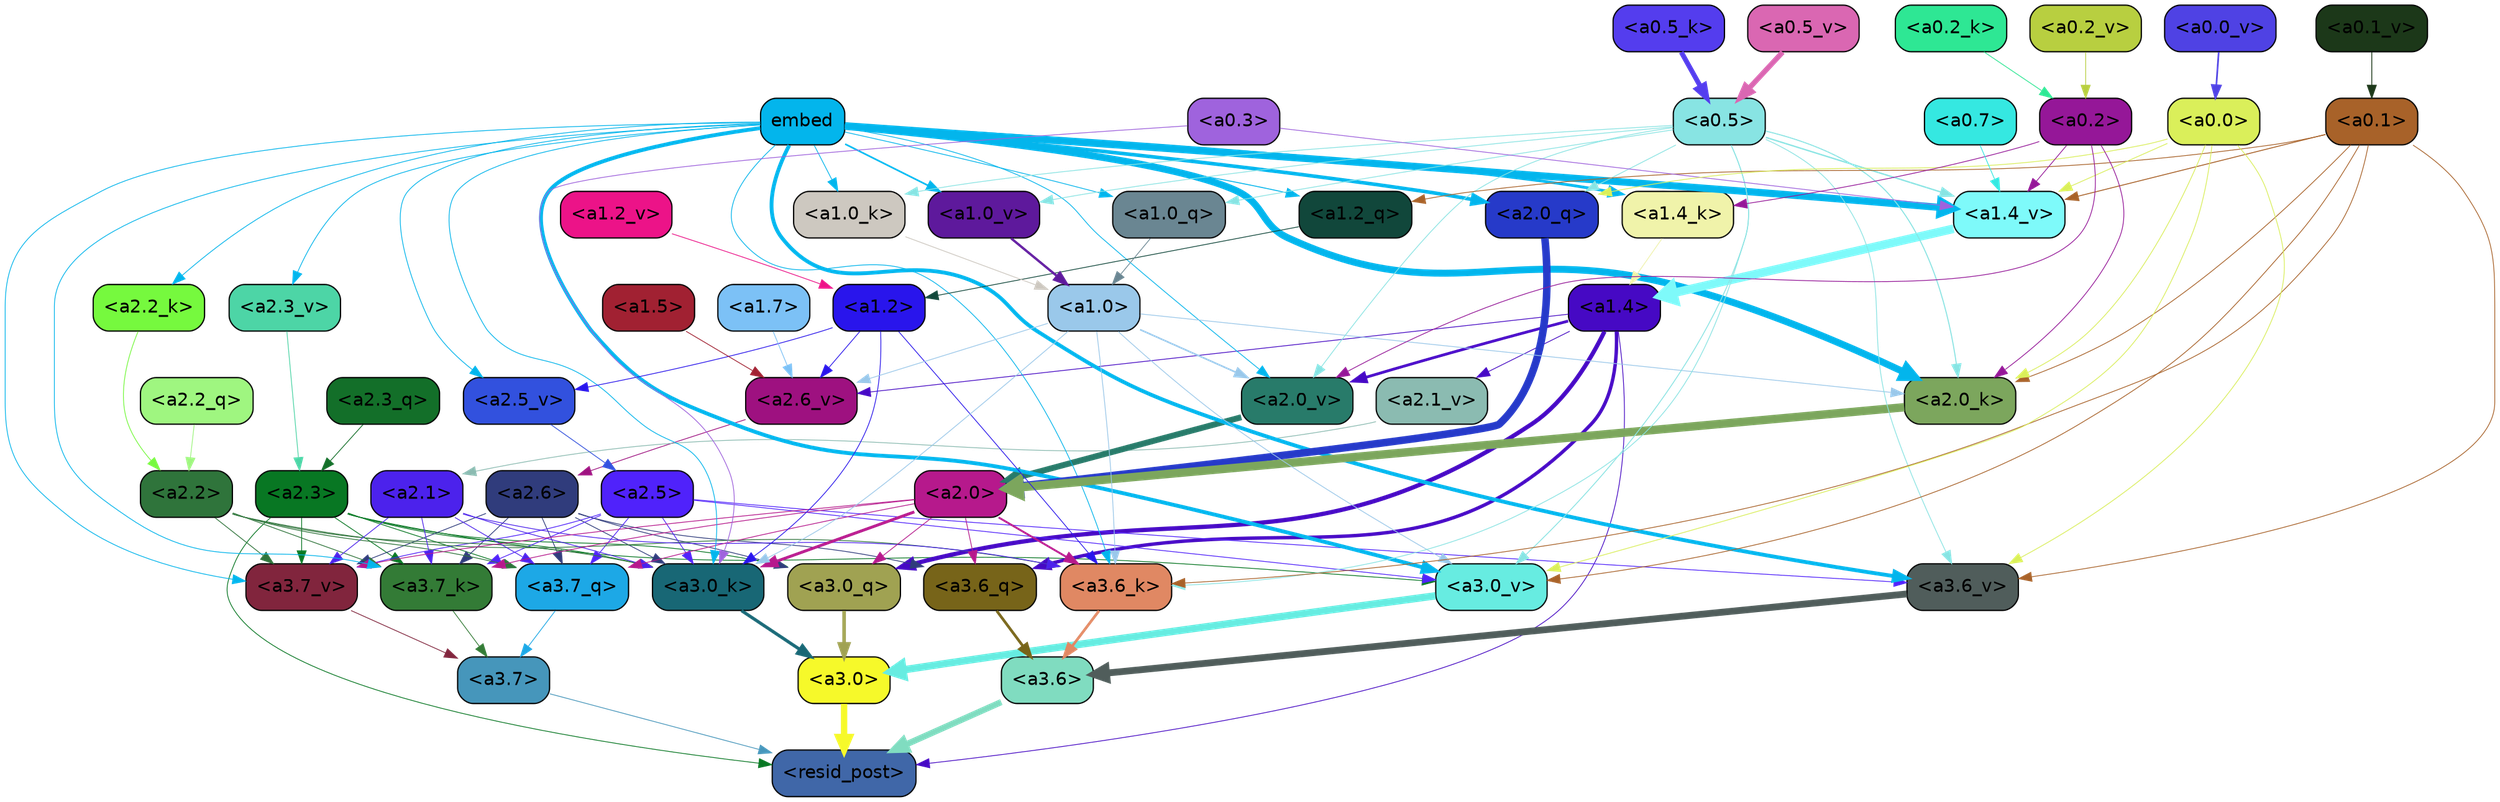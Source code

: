 strict digraph "" {
	graph [bgcolor=transparent,
		layout=dot,
		overlap=false,
		splines=true
	];
	"<a3.7>"	[color=black,
		fillcolor="#4696bb",
		fontname=Helvetica,
		shape=box,
		style="filled, rounded"];
	"<resid_post>"	[color=black,
		fillcolor="#4067a8",
		fontname=Helvetica,
		shape=box,
		style="filled, rounded"];
	"<a3.7>" -> "<resid_post>"	[color="#4696bb",
		penwidth=0.6];
	"<a3.6>"	[color=black,
		fillcolor="#80dcc0",
		fontname=Helvetica,
		shape=box,
		style="filled, rounded"];
	"<a3.6>" -> "<resid_post>"	[color="#80dcc0",
		penwidth=4.751612067222595];
	"<a3.0>"	[color=black,
		fillcolor="#f6f92a",
		fontname=Helvetica,
		shape=box,
		style="filled, rounded"];
	"<a3.0>" -> "<resid_post>"	[color="#f6f92a",
		penwidth=4.884142994880676];
	"<a2.3>"	[color=black,
		fillcolor="#087723",
		fontname=Helvetica,
		shape=box,
		style="filled, rounded"];
	"<a2.3>" -> "<resid_post>"	[color="#087723",
		penwidth=0.6];
	"<a3.7_q>"	[color=black,
		fillcolor="#1da8e6",
		fontname=Helvetica,
		shape=box,
		style="filled, rounded"];
	"<a2.3>" -> "<a3.7_q>"	[color="#087723",
		penwidth=0.6];
	"<a3.0_q>"	[color=black,
		fillcolor="#a0a252",
		fontname=Helvetica,
		shape=box,
		style="filled, rounded"];
	"<a2.3>" -> "<a3.0_q>"	[color="#087723",
		penwidth=0.6];
	"<a3.7_k>"	[color=black,
		fillcolor="#337b36",
		fontname=Helvetica,
		shape=box,
		style="filled, rounded"];
	"<a2.3>" -> "<a3.7_k>"	[color="#087723",
		penwidth=0.6];
	"<a3.0_k>"	[color=black,
		fillcolor="#186775",
		fontname=Helvetica,
		shape=box,
		style="filled, rounded"];
	"<a2.3>" -> "<a3.0_k>"	[color="#087723",
		penwidth=0.6];
	"<a3.7_v>"	[color=black,
		fillcolor="#81253d",
		fontname=Helvetica,
		shape=box,
		style="filled, rounded"];
	"<a2.3>" -> "<a3.7_v>"	[color="#087723",
		penwidth=0.6];
	"<a3.0_v>"	[color=black,
		fillcolor="#67ece1",
		fontname=Helvetica,
		shape=box,
		style="filled, rounded"];
	"<a2.3>" -> "<a3.0_v>"	[color="#087723",
		penwidth=0.6];
	"<a1.4>"	[color=black,
		fillcolor="#4609c4",
		fontname=Helvetica,
		shape=box,
		style="filled, rounded"];
	"<a1.4>" -> "<resid_post>"	[color="#4609c4",
		penwidth=0.6];
	"<a3.6_q>"	[color=black,
		fillcolor="#776419",
		fontname=Helvetica,
		shape=box,
		style="filled, rounded"];
	"<a1.4>" -> "<a3.6_q>"	[color="#4609c4",
		penwidth=2.6469622254371643];
	"<a1.4>" -> "<a3.0_q>"	[color="#4609c4",
		penwidth=3.3040847778320312];
	"<a2.6_v>"	[color=black,
		fillcolor="#9e1180",
		fontname=Helvetica,
		shape=box,
		style="filled, rounded"];
	"<a1.4>" -> "<a2.6_v>"	[color="#4609c4",
		penwidth=0.6];
	"<a2.1_v>"	[color=black,
		fillcolor="#8bbbb1",
		fontname=Helvetica,
		shape=box,
		style="filled, rounded"];
	"<a1.4>" -> "<a2.1_v>"	[color="#4609c4",
		penwidth=0.6];
	"<a2.0_v>"	[color=black,
		fillcolor="#287b6a",
		fontname=Helvetica,
		shape=box,
		style="filled, rounded"];
	"<a1.4>" -> "<a2.0_v>"	[color="#4609c4",
		penwidth=2.1286070346832275];
	"<a3.7_q>" -> "<a3.7>"	[color="#1da8e6",
		penwidth=0.6];
	"<a3.6_q>" -> "<a3.6>"	[color="#776419",
		penwidth=2.091020345687866];
	"<a3.0_q>" -> "<a3.0>"	[color="#a0a252",
		penwidth=2.7421876192092896];
	"<a3.7_k>" -> "<a3.7>"	[color="#337b36",
		penwidth=0.6];
	"<a3.6_k>"	[color=black,
		fillcolor="#e08863",
		fontname=Helvetica,
		shape=box,
		style="filled, rounded"];
	"<a3.6_k>" -> "<a3.6>"	[color="#e08863",
		penwidth=2.048597991466522];
	"<a3.0_k>" -> "<a3.0>"	[color="#186775",
		penwidth=2.476402521133423];
	"<a3.7_v>" -> "<a3.7>"	[color="#81253d",
		penwidth=0.6];
	"<a3.6_v>"	[color=black,
		fillcolor="#505d5b",
		fontname=Helvetica,
		shape=box,
		style="filled, rounded"];
	"<a3.6_v>" -> "<a3.6>"	[color="#505d5b",
		penwidth=5.2550448179244995];
	"<a3.0_v>" -> "<a3.0>"	[color="#67ece1",
		penwidth=5.652270674705505];
	"<a2.6>"	[color=black,
		fillcolor="#303c7c",
		fontname=Helvetica,
		shape=box,
		style="filled, rounded"];
	"<a2.6>" -> "<a3.7_q>"	[color="#303c7c",
		penwidth=0.6];
	"<a2.6>" -> "<a3.6_q>"	[color="#303c7c",
		penwidth=0.6];
	"<a2.6>" -> "<a3.0_q>"	[color="#303c7c",
		penwidth=0.6];
	"<a2.6>" -> "<a3.7_k>"	[color="#303c7c",
		penwidth=0.6];
	"<a2.6>" -> "<a3.0_k>"	[color="#303c7c",
		penwidth=0.6];
	"<a2.6>" -> "<a3.7_v>"	[color="#303c7c",
		penwidth=0.6];
	"<a2.5>"	[color=black,
		fillcolor="#5022fb",
		fontname=Helvetica,
		shape=box,
		style="filled, rounded"];
	"<a2.5>" -> "<a3.7_q>"	[color="#5022fb",
		penwidth=0.6];
	"<a2.5>" -> "<a3.7_k>"	[color="#5022fb",
		penwidth=0.6];
	"<a2.5>" -> "<a3.0_k>"	[color="#5022fb",
		penwidth=0.6];
	"<a2.5>" -> "<a3.7_v>"	[color="#5022fb",
		penwidth=0.6];
	"<a2.5>" -> "<a3.6_v>"	[color="#5022fb",
		penwidth=0.6];
	"<a2.5>" -> "<a3.0_v>"	[color="#5022fb",
		penwidth=0.6];
	"<a2.2>"	[color=black,
		fillcolor="#2f743b",
		fontname=Helvetica,
		shape=box,
		style="filled, rounded"];
	"<a2.2>" -> "<a3.7_q>"	[color="#2f743b",
		penwidth=0.6];
	"<a2.2>" -> "<a3.7_k>"	[color="#2f743b",
		penwidth=0.6];
	"<a2.2>" -> "<a3.6_k>"	[color="#2f743b",
		penwidth=0.6];
	"<a2.2>" -> "<a3.0_k>"	[color="#2f743b",
		penwidth=0.6];
	"<a2.2>" -> "<a3.7_v>"	[color="#2f743b",
		penwidth=0.6];
	"<a2.1>"	[color=black,
		fillcolor="#4c22ec",
		fontname=Helvetica,
		shape=box,
		style="filled, rounded"];
	"<a2.1>" -> "<a3.7_q>"	[color="#4c22ec",
		penwidth=0.6];
	"<a2.1>" -> "<a3.7_k>"	[color="#4c22ec",
		penwidth=0.6];
	"<a2.1>" -> "<a3.6_k>"	[color="#4c22ec",
		penwidth=0.6];
	"<a2.1>" -> "<a3.0_k>"	[color="#4c22ec",
		penwidth=0.6];
	"<a2.1>" -> "<a3.7_v>"	[color="#4c22ec",
		penwidth=0.6];
	"<a2.0>"	[color=black,
		fillcolor="#b6198c",
		fontname=Helvetica,
		shape=box,
		style="filled, rounded"];
	"<a2.0>" -> "<a3.7_q>"	[color="#b6198c",
		penwidth=0.6];
	"<a2.0>" -> "<a3.6_q>"	[color="#b6198c",
		penwidth=0.6];
	"<a2.0>" -> "<a3.0_q>"	[color="#b6198c",
		penwidth=0.6];
	"<a2.0>" -> "<a3.7_k>"	[color="#b6198c",
		penwidth=0.6];
	"<a2.0>" -> "<a3.6_k>"	[color="#b6198c",
		penwidth=1.4757367372512817];
	"<a2.0>" -> "<a3.0_k>"	[color="#b6198c",
		penwidth=2.2137351036071777];
	"<a2.0>" -> "<a3.7_v>"	[color="#b6198c",
		penwidth=0.6];
	embed	[color=black,
		fillcolor="#03b5ec",
		fontname=Helvetica,
		shape=box,
		style="filled, rounded"];
	embed -> "<a3.7_k>"	[color="#03b5ec",
		penwidth=0.6];
	embed -> "<a3.6_k>"	[color="#03b5ec",
		penwidth=0.6];
	embed -> "<a3.0_k>"	[color="#03b5ec",
		penwidth=0.6];
	embed -> "<a3.7_v>"	[color="#03b5ec",
		penwidth=0.6];
	embed -> "<a3.6_v>"	[color="#03b5ec",
		penwidth=2.9582033157348633];
	embed -> "<a3.0_v>"	[color="#03b5ec",
		penwidth=2.972973108291626];
	"<a2.0_q>"	[color=black,
		fillcolor="#263ac9",
		fontname=Helvetica,
		shape=box,
		style="filled, rounded"];
	embed -> "<a2.0_q>"	[color="#03b5ec",
		penwidth=2.7699792869389057];
	"<a2.2_k>"	[color=black,
		fillcolor="#76f93e",
		fontname=Helvetica,
		shape=box,
		style="filled, rounded"];
	embed -> "<a2.2_k>"	[color="#03b5ec",
		penwidth=0.6];
	"<a2.0_k>"	[color=black,
		fillcolor="#7ca65d",
		fontname=Helvetica,
		shape=box,
		style="filled, rounded"];
	embed -> "<a2.0_k>"	[color="#03b5ec",
		penwidth=5.362775564193726];
	"<a2.5_v>"	[color=black,
		fillcolor="#3251de",
		fontname=Helvetica,
		shape=box,
		style="filled, rounded"];
	embed -> "<a2.5_v>"	[color="#03b5ec",
		penwidth=0.6];
	"<a2.3_v>"	[color=black,
		fillcolor="#4dd5a6",
		fontname=Helvetica,
		shape=box,
		style="filled, rounded"];
	embed -> "<a2.3_v>"	[color="#03b5ec",
		penwidth=0.6];
	embed -> "<a2.0_v>"	[color="#03b5ec",
		penwidth=0.6];
	"<a1.2_q>"	[color=black,
		fillcolor="#11473b",
		fontname=Helvetica,
		shape=box,
		style="filled, rounded"];
	embed -> "<a1.2_q>"	[color="#03b5ec",
		penwidth=0.7193574905395508];
	"<a1.0_q>"	[color=black,
		fillcolor="#6a8692",
		fontname=Helvetica,
		shape=box,
		style="filled, rounded"];
	embed -> "<a1.0_q>"	[color="#03b5ec",
		penwidth=0.6];
	"<a1.4_k>"	[color=black,
		fillcolor="#f0f3aa",
		fontname=Helvetica,
		shape=box,
		style="filled, rounded"];
	embed -> "<a1.4_k>"	[color="#03b5ec",
		penwidth=2.147887945175171];
	"<a1.0_k>"	[color=black,
		fillcolor="#cdc8c0",
		fontname=Helvetica,
		shape=box,
		style="filled, rounded"];
	embed -> "<a1.0_k>"	[color="#03b5ec",
		penwidth=0.6];
	"<a1.4_v>"	[color=black,
		fillcolor="#7efafa",
		fontname=Helvetica,
		shape=box,
		style="filled, rounded"];
	embed -> "<a1.4_v>"	[color="#03b5ec",
		penwidth=5.545122385025024];
	"<a1.0_v>"	[color=black,
		fillcolor="#5e199c",
		fontname=Helvetica,
		shape=box,
		style="filled, rounded"];
	embed -> "<a1.0_v>"	[color="#03b5ec",
		penwidth=1.26444411277771];
	"<a1.2>"	[color=black,
		fillcolor="#2915ec",
		fontname=Helvetica,
		shape=box,
		style="filled, rounded"];
	"<a1.2>" -> "<a3.6_k>"	[color="#2915ec",
		penwidth=0.6];
	"<a1.2>" -> "<a3.0_k>"	[color="#2915ec",
		penwidth=0.6];
	"<a1.2>" -> "<a2.6_v>"	[color="#2915ec",
		penwidth=0.6];
	"<a1.2>" -> "<a2.5_v>"	[color="#2915ec",
		penwidth=0.6];
	"<a1.0>"	[color=black,
		fillcolor="#9ac8ea",
		fontname=Helvetica,
		shape=box,
		style="filled, rounded"];
	"<a1.0>" -> "<a3.6_k>"	[color="#9ac8ea",
		penwidth=0.6];
	"<a1.0>" -> "<a3.0_k>"	[color="#9ac8ea",
		penwidth=0.6];
	"<a1.0>" -> "<a3.0_v>"	[color="#9ac8ea",
		penwidth=0.6];
	"<a1.0>" -> "<a2.0_k>"	[color="#9ac8ea",
		penwidth=0.6];
	"<a1.0>" -> "<a2.6_v>"	[color="#9ac8ea",
		penwidth=0.6];
	"<a1.0>" -> "<a2.0_v>"	[color="#9ac8ea",
		penwidth=1.2240618467330933];
	"<a0.5>"	[color=black,
		fillcolor="#88e4e3",
		fontname=Helvetica,
		shape=box,
		style="filled, rounded"];
	"<a0.5>" -> "<a3.6_k>"	[color="#88e4e3",
		penwidth=0.6];
	"<a0.5>" -> "<a3.6_v>"	[color="#88e4e3",
		penwidth=0.6];
	"<a0.5>" -> "<a3.0_v>"	[color="#88e4e3",
		penwidth=0.6790935099124908];
	"<a0.5>" -> "<a2.0_q>"	[color="#88e4e3",
		penwidth=0.6];
	"<a0.5>" -> "<a2.0_k>"	[color="#88e4e3",
		penwidth=0.7897988557815552];
	"<a0.5>" -> "<a2.0_v>"	[color="#88e4e3",
		penwidth=0.6];
	"<a0.5>" -> "<a1.0_q>"	[color="#88e4e3",
		penwidth=0.6];
	"<a0.5>" -> "<a1.0_k>"	[color="#88e4e3",
		penwidth=0.6];
	"<a0.5>" -> "<a1.4_v>"	[color="#88e4e3",
		penwidth=1.0479987859725952];
	"<a0.5>" -> "<a1.0_v>"	[color="#88e4e3",
		penwidth=0.6];
	"<a0.1>"	[color=black,
		fillcolor="#a86229",
		fontname=Helvetica,
		shape=box,
		style="filled, rounded"];
	"<a0.1>" -> "<a3.6_k>"	[color="#a86229",
		penwidth=0.6];
	"<a0.1>" -> "<a3.6_v>"	[color="#a86229",
		penwidth=0.6];
	"<a0.1>" -> "<a3.0_v>"	[color="#a86229",
		penwidth=0.6];
	"<a0.1>" -> "<a2.0_k>"	[color="#a86229",
		penwidth=0.6];
	"<a0.1>" -> "<a1.2_q>"	[color="#a86229",
		penwidth=0.6];
	"<a0.1>" -> "<a1.4_v>"	[color="#a86229",
		penwidth=0.7031502723693848];
	"<a0.3>"	[color=black,
		fillcolor="#9f63dd",
		fontname=Helvetica,
		shape=box,
		style="filled, rounded"];
	"<a0.3>" -> "<a3.0_k>"	[color="#9f63dd",
		penwidth=0.6];
	"<a0.3>" -> "<a1.4_v>"	[color="#9f63dd",
		penwidth=0.6];
	"<a0.0>"	[color=black,
		fillcolor="#daef5a",
		fontname=Helvetica,
		shape=box,
		style="filled, rounded"];
	"<a0.0>" -> "<a3.6_v>"	[color="#daef5a",
		penwidth=0.6];
	"<a0.0>" -> "<a3.0_v>"	[color="#daef5a",
		penwidth=0.6];
	"<a0.0>" -> "<a2.0_q>"	[color="#daef5a",
		penwidth=0.6];
	"<a0.0>" -> "<a2.0_k>"	[color="#daef5a",
		penwidth=0.6];
	"<a0.0>" -> "<a1.4_v>"	[color="#daef5a",
		penwidth=0.6];
	"<a2.3_q>"	[color=black,
		fillcolor="#136f29",
		fontname=Helvetica,
		shape=box,
		style="filled, rounded"];
	"<a2.3_q>" -> "<a2.3>"	[color="#136f29",
		penwidth=0.6];
	"<a2.2_q>"	[color=black,
		fillcolor="#9ff680",
		fontname=Helvetica,
		shape=box,
		style="filled, rounded"];
	"<a2.2_q>" -> "<a2.2>"	[color="#9ff680",
		penwidth=0.6];
	"<a2.0_q>" -> "<a2.0>"	[color="#263ac9",
		penwidth=5.819834470748901];
	"<a2.2_k>" -> "<a2.2>"	[color="#76f93e",
		penwidth=0.6];
	"<a2.0_k>" -> "<a2.0>"	[color="#7ca65d",
		penwidth=6.470837593078613];
	"<a2.6_v>" -> "<a2.6>"	[color="#9e1180",
		penwidth=0.6];
	"<a2.5_v>" -> "<a2.5>"	[color="#3251de",
		penwidth=0.6];
	"<a2.3_v>" -> "<a2.3>"	[color="#4dd5a6",
		penwidth=0.6];
	"<a2.1_v>" -> "<a2.1>"	[color="#8bbbb1",
		penwidth=0.6];
	"<a2.0_v>" -> "<a2.0>"	[color="#287b6a",
		penwidth=4.5950857400894165];
	"<a0.2>"	[color=black,
		fillcolor="#951798",
		fontname=Helvetica,
		shape=box,
		style="filled, rounded"];
	"<a0.2>" -> "<a2.0_k>"	[color="#951798",
		penwidth=0.6];
	"<a0.2>" -> "<a2.0_v>"	[color="#951798",
		penwidth=0.6];
	"<a0.2>" -> "<a1.4_k>"	[color="#951798",
		penwidth=0.6];
	"<a0.2>" -> "<a1.4_v>"	[color="#951798",
		penwidth=0.6];
	"<a1.7>"	[color=black,
		fillcolor="#7cc1f6",
		fontname=Helvetica,
		shape=box,
		style="filled, rounded"];
	"<a1.7>" -> "<a2.6_v>"	[color="#7cc1f6",
		penwidth=0.6];
	"<a1.5>"	[color=black,
		fillcolor="#a12132",
		fontname=Helvetica,
		shape=box,
		style="filled, rounded"];
	"<a1.5>" -> "<a2.6_v>"	[color="#a12132",
		penwidth=0.6];
	"<a1.2_q>" -> "<a1.2>"	[color="#11473b",
		penwidth=0.6];
	"<a1.0_q>" -> "<a1.0>"	[color="#6a8692",
		penwidth=0.6];
	"<a1.4_k>" -> "<a1.4>"	[color="#f0f3aa",
		penwidth=0.6];
	"<a1.0_k>" -> "<a1.0>"	[color="#cdc8c0",
		penwidth=0.6];
	"<a1.4_v>" -> "<a1.4>"	[color="#7efafa",
		penwidth=6.635385513305664];
	"<a1.2_v>"	[color=black,
		fillcolor="#ec1388",
		fontname=Helvetica,
		shape=box,
		style="filled, rounded"];
	"<a1.2_v>" -> "<a1.2>"	[color="#ec1388",
		penwidth=0.6];
	"<a1.0_v>" -> "<a1.0>"	[color="#5e199c",
		penwidth=1.807669460773468];
	"<a0.7>"	[color=black,
		fillcolor="#35e8e1",
		fontname=Helvetica,
		shape=box,
		style="filled, rounded"];
	"<a0.7>" -> "<a1.4_v>"	[color="#35e8e1",
		penwidth=0.6];
	"<a0.5_k>"	[color=black,
		fillcolor="#543dee",
		fontname=Helvetica,
		shape=box,
		style="filled, rounded"];
	"<a0.5_k>" -> "<a0.5>"	[color="#543dee",
		penwidth=3.780391812324524];
	"<a0.2_k>"	[color=black,
		fillcolor="#2ee794",
		fontname=Helvetica,
		shape=box,
		style="filled, rounded"];
	"<a0.2_k>" -> "<a0.2>"	[color="#2ee794",
		penwidth=0.6];
	"<a0.5_v>"	[color=black,
		fillcolor="#da67b2",
		fontname=Helvetica,
		shape=box,
		style="filled, rounded"];
	"<a0.5_v>" -> "<a0.5>"	[color="#da67b2",
		penwidth=4.0294036865234375];
	"<a0.2_v>"	[color=black,
		fillcolor="#b8cf40",
		fontname=Helvetica,
		shape=box,
		style="filled, rounded"];
	"<a0.2_v>" -> "<a0.2>"	[color="#b8cf40",
		penwidth=0.6];
	"<a0.1_v>"	[color=black,
		fillcolor="#1c3819",
		fontname=Helvetica,
		shape=box,
		style="filled, rounded"];
	"<a0.1_v>" -> "<a0.1>"	[color="#1c3819",
		penwidth=0.6631441116333008];
	"<a0.0_v>"	[color=black,
		fillcolor="#4f42e4",
		fontname=Helvetica,
		shape=box,
		style="filled, rounded"];
	"<a0.0_v>" -> "<a0.0>"	[color="#4f42e4",
		penwidth=1.2803640365600586];
}
